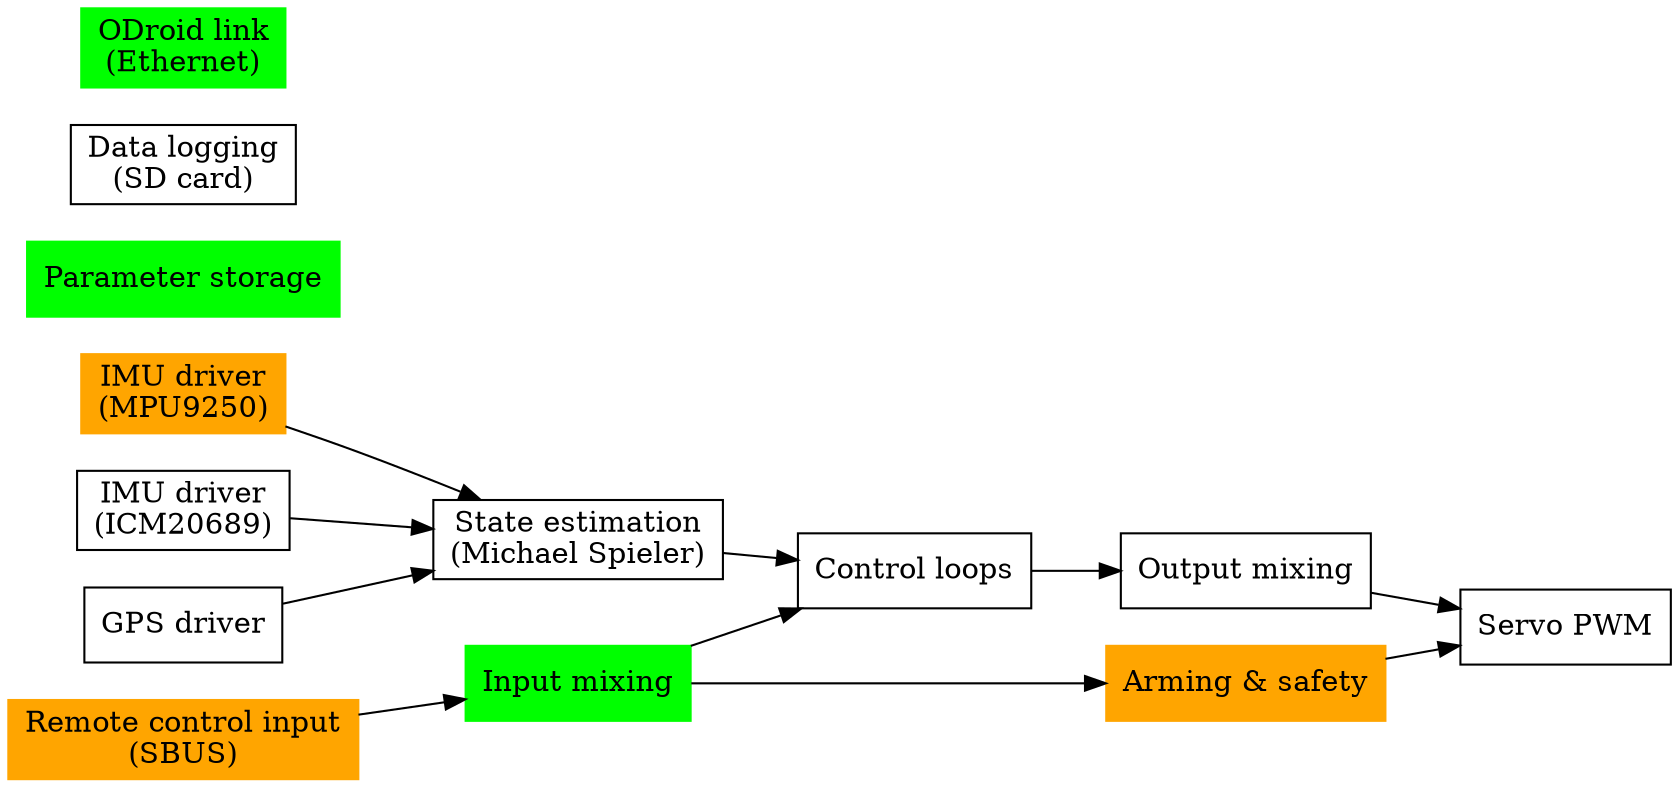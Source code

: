 digraph Flow {
    rankdir = LR;
    node [shape="box"];
    mpu9250_driver [style=filled, color="orange", label="IMU driver\n(MPU9250)"]
    icm20689_driver [label="IMU driver\n(ICM20689)"]
    gps_driver [label="GPS driver"]
    parameter [label="Parameter storage", style=filled, color="green"];
    data_logging [label="Data logging\n(SD card)"];
    rc_input [label="Remote control input\n(SBUS)", style="filled", color="orange"];
    ethernet [label="ODroid link\n(Ethernet)", style="filled", color="green"];
    input_mapping [label="Input mixing", style="filled", color="green"];
    state_estimation [label="State estimation\n(Michael Spieler)"];
    controller [label="Control loops"];
    mixer [label="Output mixing"];
    safety [label="Arming & safety", style="filled", color="orange"];
    output_pwm [label="Servo PWM"];

    rc_input -> input_mapping;
    gps_driver -> state_estimation;
    mpu9250_driver -> state_estimation;
    icm20689_driver -> state_estimation;
    state_estimation -> controller;
    input_mapping -> controller;
    input_mapping -> safety;
    safety -> output_pwm;
    controller -> mixer;
    mixer -> output_pwm;
}
